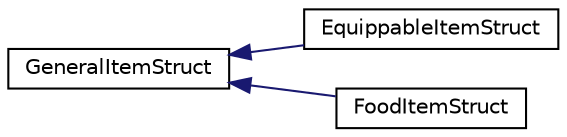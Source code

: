 digraph "Graphical Class Hierarchy"
{
 // LATEX_PDF_SIZE
  edge [fontname="Helvetica",fontsize="10",labelfontname="Helvetica",labelfontsize="10"];
  node [fontname="Helvetica",fontsize="10",shape=record];
  rankdir="LR";
  Node0 [label="GeneralItemStruct",height=0.2,width=0.4,color="black", fillcolor="white", style="filled",URL="$structGeneralItemStruct.html",tooltip=" "];
  Node0 -> Node1 [dir="back",color="midnightblue",fontsize="10",style="solid",fontname="Helvetica"];
  Node1 [label="EquippableItemStruct",height=0.2,width=0.4,color="black", fillcolor="white", style="filled",URL="$structEquippableItemStruct.html",tooltip=" "];
  Node0 -> Node2 [dir="back",color="midnightblue",fontsize="10",style="solid",fontname="Helvetica"];
  Node2 [label="FoodItemStruct",height=0.2,width=0.4,color="black", fillcolor="white", style="filled",URL="$structFoodItemStruct.html",tooltip=" "];
}
